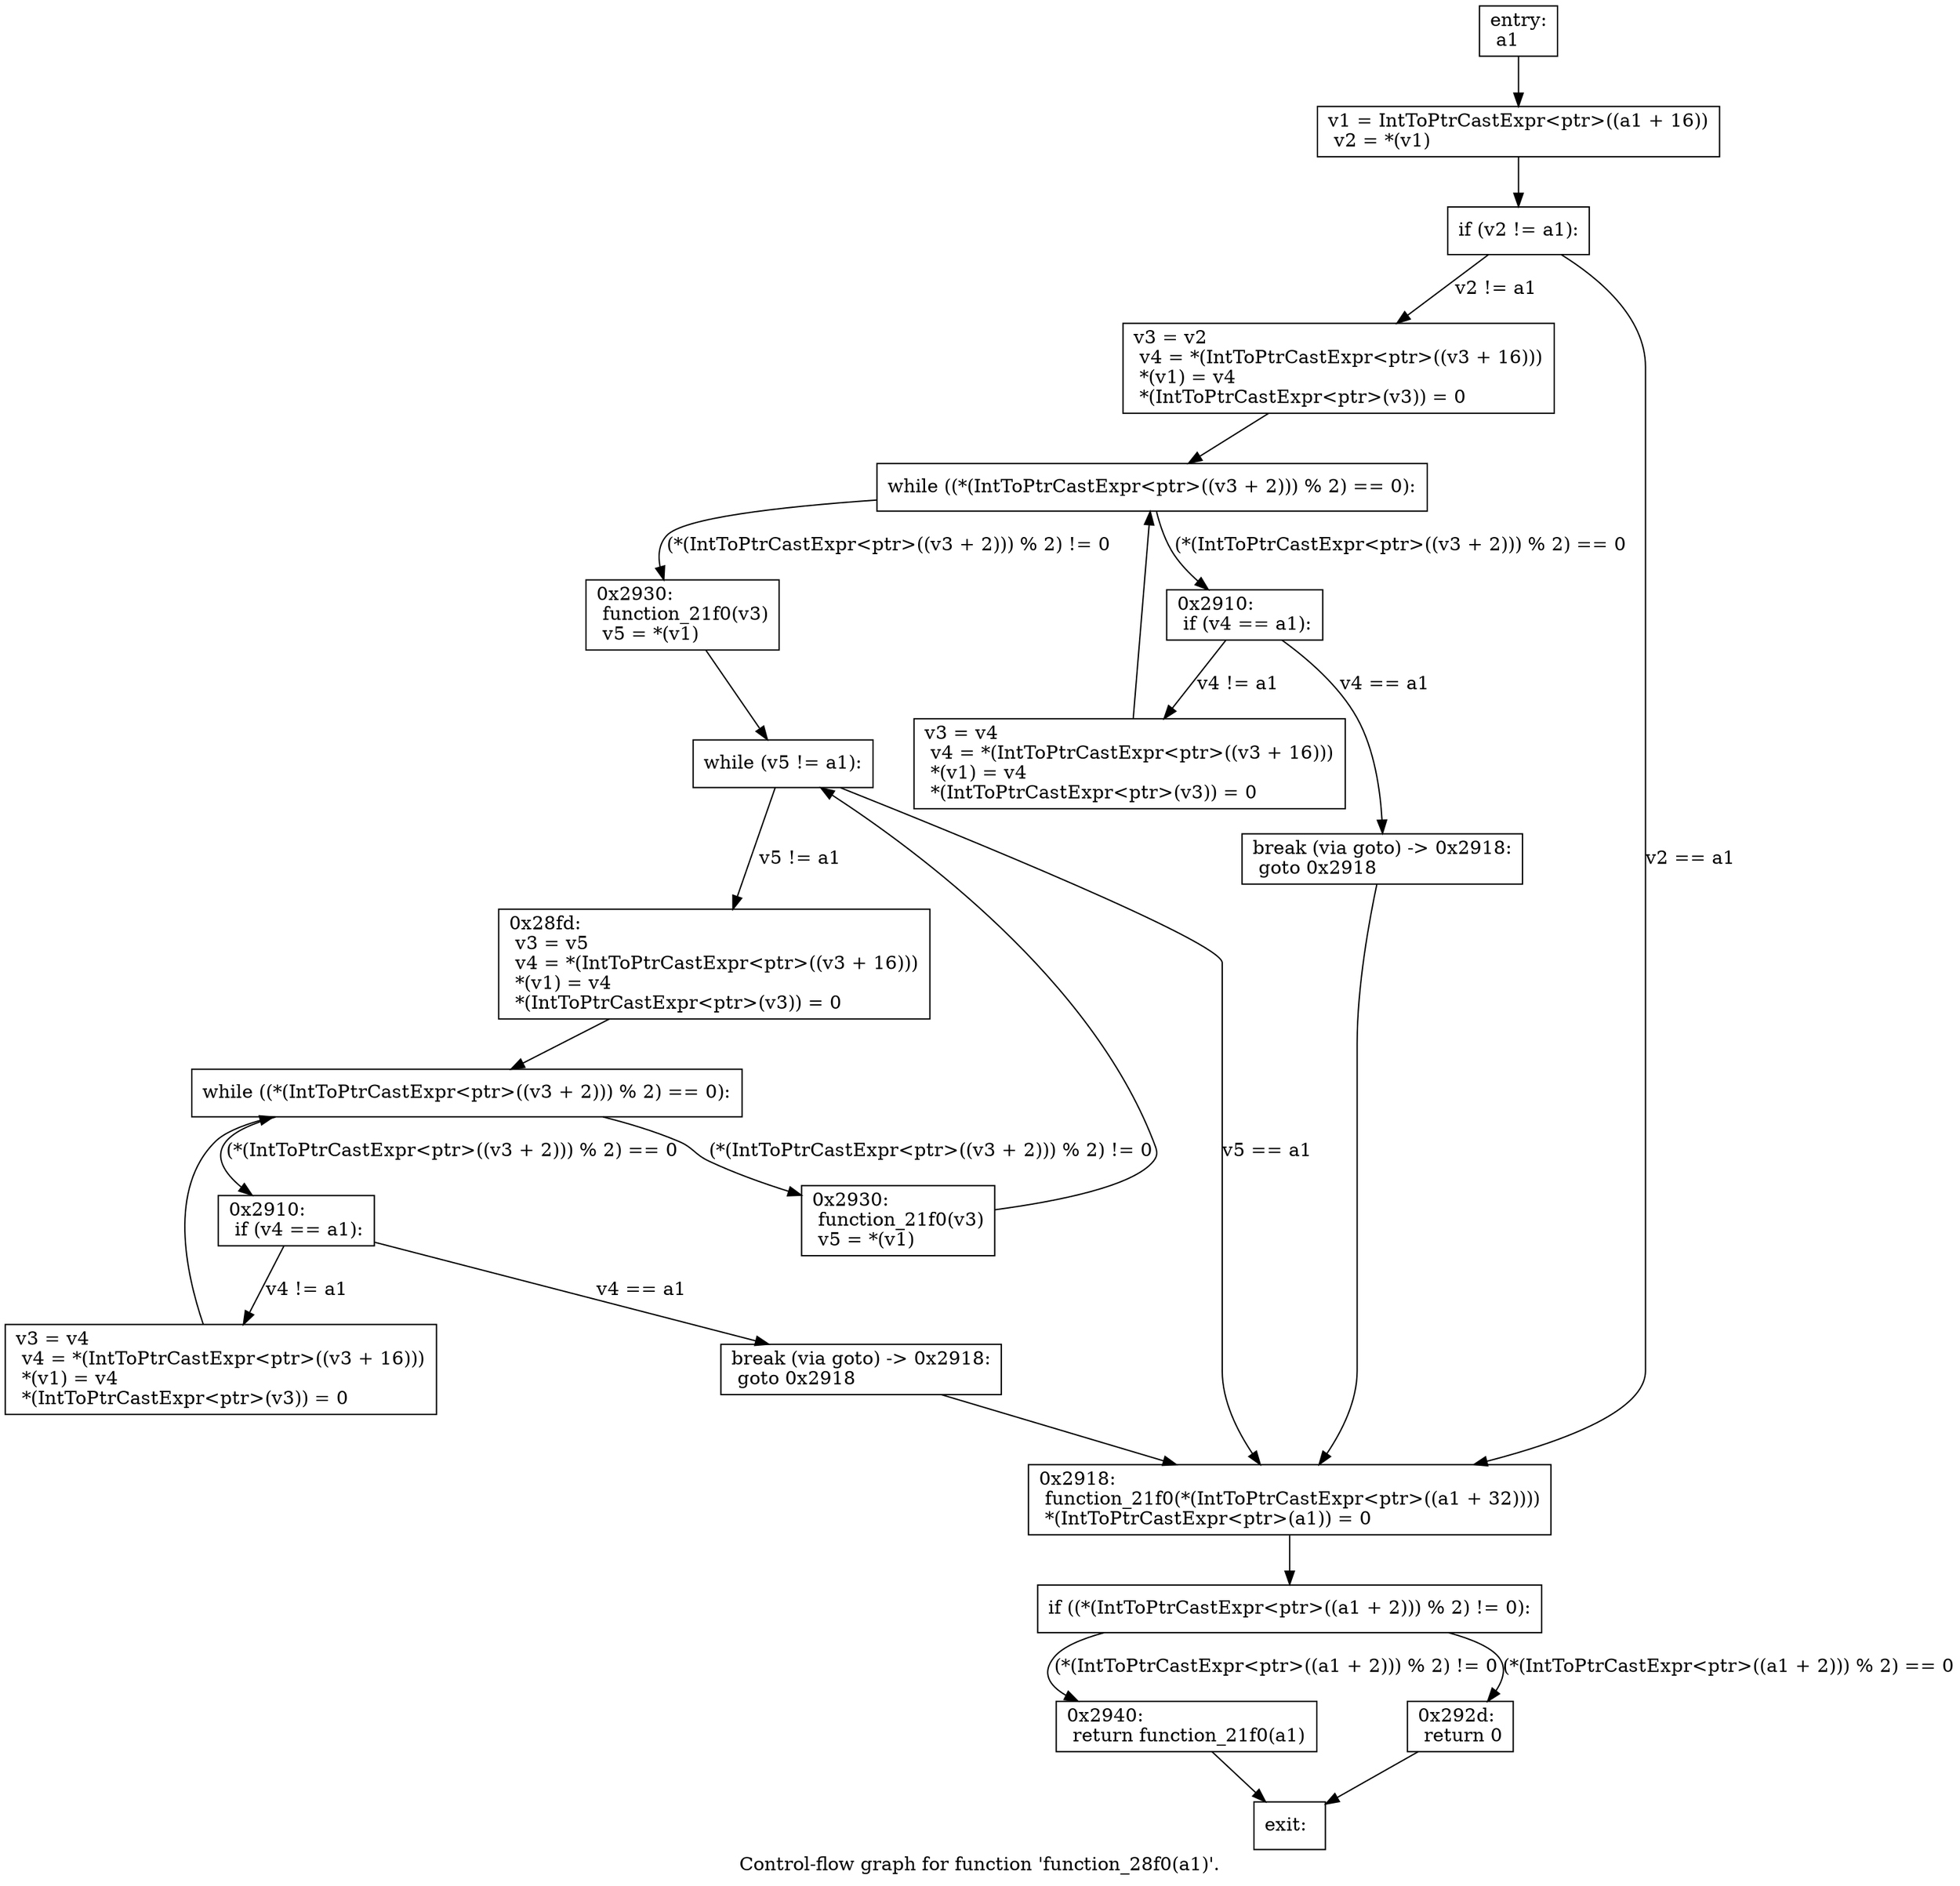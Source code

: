 digraph "Control-flow graph for function 'function_28f0(a1)'." {
  label="Control-flow graph for function 'function_28f0(a1)'.";
  node [shape=record];

  Node0793D7E0 [label="{entry:\l  a1\l}"];
  Node0793D7E0 -> Node079677B0;
  Node079677B0 [label="{  v1 = IntToPtrCastExpr\<ptr\>((a1 + 16))\l  v2 = *(v1)\l}"];
  Node079677B0 -> Node07967768;
  Node07967768 [label="{  if (v2 != a1):\l}"];
  Node07967768 -> Node07967C78 [label="v2 != a1"];
  Node07967768 -> Node07967840 [label="v2 == a1"];
  Node07967C78 [label="{  v3 = v2\l  v4 = *(IntToPtrCastExpr\<ptr\>((v3 + 16)))\l  *(v1) = v4\l  *(IntToPtrCastExpr\<ptr\>(v3)) = 0\l}"];
  Node07967C78 -> Node07967B58;
  Node07967840 [label="{0x2918:\l  function_21f0(*(IntToPtrCastExpr\<ptr\>((a1 + 32))))\l  *(IntToPtrCastExpr\<ptr\>(a1)) = 0\l}"];
  Node07967840 -> Node079677F8;
  Node07967B58 [label="{  while ((*(IntToPtrCastExpr\<ptr\>((v3 + 2))) % 2) == 0):\l}"];
  Node07967B58 -> Node079676D8 [label="(*(IntToPtrCastExpr\<ptr\>((v3 + 2))) % 2) == 0"];
  Node07967B58 -> Node07967CC0 [label="(*(IntToPtrCastExpr\<ptr\>((v3 + 2))) % 2) != 0"];
  Node079677F8 [label="{  if ((*(IntToPtrCastExpr\<ptr\>((a1 + 2))) % 2) != 0):\l}"];
  Node079677F8 -> Node07967BA0 [label="(*(IntToPtrCastExpr\<ptr\>((a1 + 2))) % 2) != 0"];
  Node079677F8 -> Node07967888 [label="(*(IntToPtrCastExpr\<ptr\>((a1 + 2))) % 2) == 0"];
  Node079676D8 [label="{0x2910:\l  if (v4 == a1):\l}"];
  Node079676D8 -> Node079679F0 [label="v4 == a1"];
  Node079676D8 -> Node079678D0 [label="v4 != a1"];
  Node07967CC0 [label="{0x2930:\l  function_21f0(v3)\l  v5 = *(v1)\l}"];
  Node07967CC0 -> Node07967A80;
  Node07967BA0 [label="{0x2940:\l  return function_21f0(a1)\l}"];
  Node07967BA0 -> Node0793E9E0;
  Node07967888 [label="{0x292d:\l  return 0\l}"];
  Node07967888 -> Node0793E9E0;
  Node079679F0 [label="{break (via goto) -\> 0x2918:\l  goto 0x2918\l}"];
  Node079679F0 -> Node07967840;
  Node079678D0 [label="{  v3 = v4\l  v4 = *(IntToPtrCastExpr\<ptr\>((v3 + 16)))\l  *(v1) = v4\l  *(IntToPtrCastExpr\<ptr\>(v3)) = 0\l}"];
  Node079678D0 -> Node07967B58;
  Node07967A80 [label="{  while (v5 != a1):\l}"];
  Node07967A80 -> Node07967960 [label="v5 != a1"];
  Node07967A80 -> Node07967840 [label="v5 == a1"];
  Node0793E9E0 [label="{exit:\l}"];
  Node07967960 [label="{0x28fd:\l  v3 = v5\l  v4 = *(IntToPtrCastExpr\<ptr\>((v3 + 16)))\l  *(v1) = v4\l  *(IntToPtrCastExpr\<ptr\>(v3)) = 0\l}"];
  Node07967960 -> Node07967918;
  Node07967918 [label="{  while ((*(IntToPtrCastExpr\<ptr\>((v3 + 2))) % 2) == 0):\l}"];
  Node07967918 -> Node07967BE8 [label="(*(IntToPtrCastExpr\<ptr\>((v3 + 2))) % 2) == 0"];
  Node07967918 -> Node07967648 [label="(*(IntToPtrCastExpr\<ptr\>((v3 + 2))) % 2) != 0"];
  Node07967BE8 [label="{0x2910:\l  if (v4 == a1):\l}"];
  Node07967BE8 -> Node079674E0 [label="v4 == a1"];
  Node07967BE8 -> Node07967C30 [label="v4 != a1"];
  Node07967648 [label="{0x2930:\l  function_21f0(v3)\l  v5 = *(v1)\l}"];
  Node07967648 -> Node07967A80;
  Node079674E0 [label="{break (via goto) -\> 0x2918:\l  goto 0x2918\l}"];
  Node079674E0 -> Node07967840;
  Node07967C30 [label="{  v3 = v4\l  v4 = *(IntToPtrCastExpr\<ptr\>((v3 + 16)))\l  *(v1) = v4\l  *(IntToPtrCastExpr\<ptr\>(v3)) = 0\l}"];
  Node07967C30 -> Node07967918;

}
